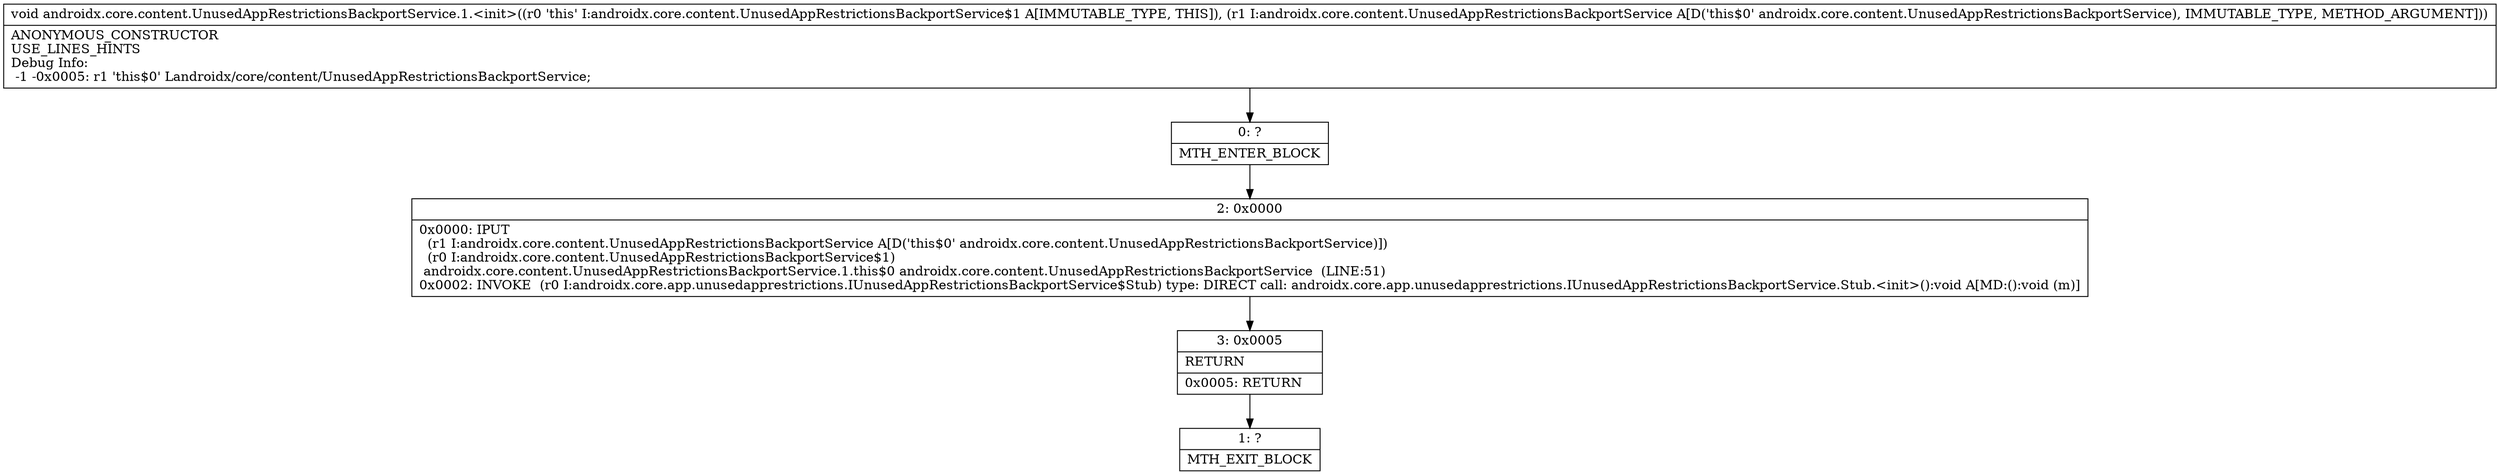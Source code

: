 digraph "CFG forandroidx.core.content.UnusedAppRestrictionsBackportService.1.\<init\>(Landroidx\/core\/content\/UnusedAppRestrictionsBackportService;)V" {
Node_0 [shape=record,label="{0\:\ ?|MTH_ENTER_BLOCK\l}"];
Node_2 [shape=record,label="{2\:\ 0x0000|0x0000: IPUT  \l  (r1 I:androidx.core.content.UnusedAppRestrictionsBackportService A[D('this$0' androidx.core.content.UnusedAppRestrictionsBackportService)])\l  (r0 I:androidx.core.content.UnusedAppRestrictionsBackportService$1)\l androidx.core.content.UnusedAppRestrictionsBackportService.1.this$0 androidx.core.content.UnusedAppRestrictionsBackportService  (LINE:51)\l0x0002: INVOKE  (r0 I:androidx.core.app.unusedapprestrictions.IUnusedAppRestrictionsBackportService$Stub) type: DIRECT call: androidx.core.app.unusedapprestrictions.IUnusedAppRestrictionsBackportService.Stub.\<init\>():void A[MD:():void (m)]\l}"];
Node_3 [shape=record,label="{3\:\ 0x0005|RETURN\l|0x0005: RETURN   \l}"];
Node_1 [shape=record,label="{1\:\ ?|MTH_EXIT_BLOCK\l}"];
MethodNode[shape=record,label="{void androidx.core.content.UnusedAppRestrictionsBackportService.1.\<init\>((r0 'this' I:androidx.core.content.UnusedAppRestrictionsBackportService$1 A[IMMUTABLE_TYPE, THIS]), (r1 I:androidx.core.content.UnusedAppRestrictionsBackportService A[D('this$0' androidx.core.content.UnusedAppRestrictionsBackportService), IMMUTABLE_TYPE, METHOD_ARGUMENT]))  | ANONYMOUS_CONSTRUCTOR\lUSE_LINES_HINTS\lDebug Info:\l  \-1 \-0x0005: r1 'this$0' Landroidx\/core\/content\/UnusedAppRestrictionsBackportService;\l}"];
MethodNode -> Node_0;Node_0 -> Node_2;
Node_2 -> Node_3;
Node_3 -> Node_1;
}

